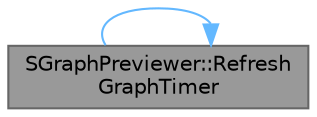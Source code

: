 digraph "SGraphPreviewer::RefreshGraphTimer"
{
 // INTERACTIVE_SVG=YES
 // LATEX_PDF_SIZE
  bgcolor="transparent";
  edge [fontname=Helvetica,fontsize=10,labelfontname=Helvetica,labelfontsize=10];
  node [fontname=Helvetica,fontsize=10,shape=box,height=0.2,width=0.4];
  rankdir="LR";
  Node1 [id="Node000001",label="SGraphPreviewer::Refresh\lGraphTimer",height=0.2,width=0.4,color="gray40", fillcolor="grey60", style="filled", fontcolor="black",tooltip="Helper function used to refresh the graph."];
  Node1 -> Node1 [id="edge1_Node000001_Node000001",color="steelblue1",style="solid",tooltip=" "];
}
